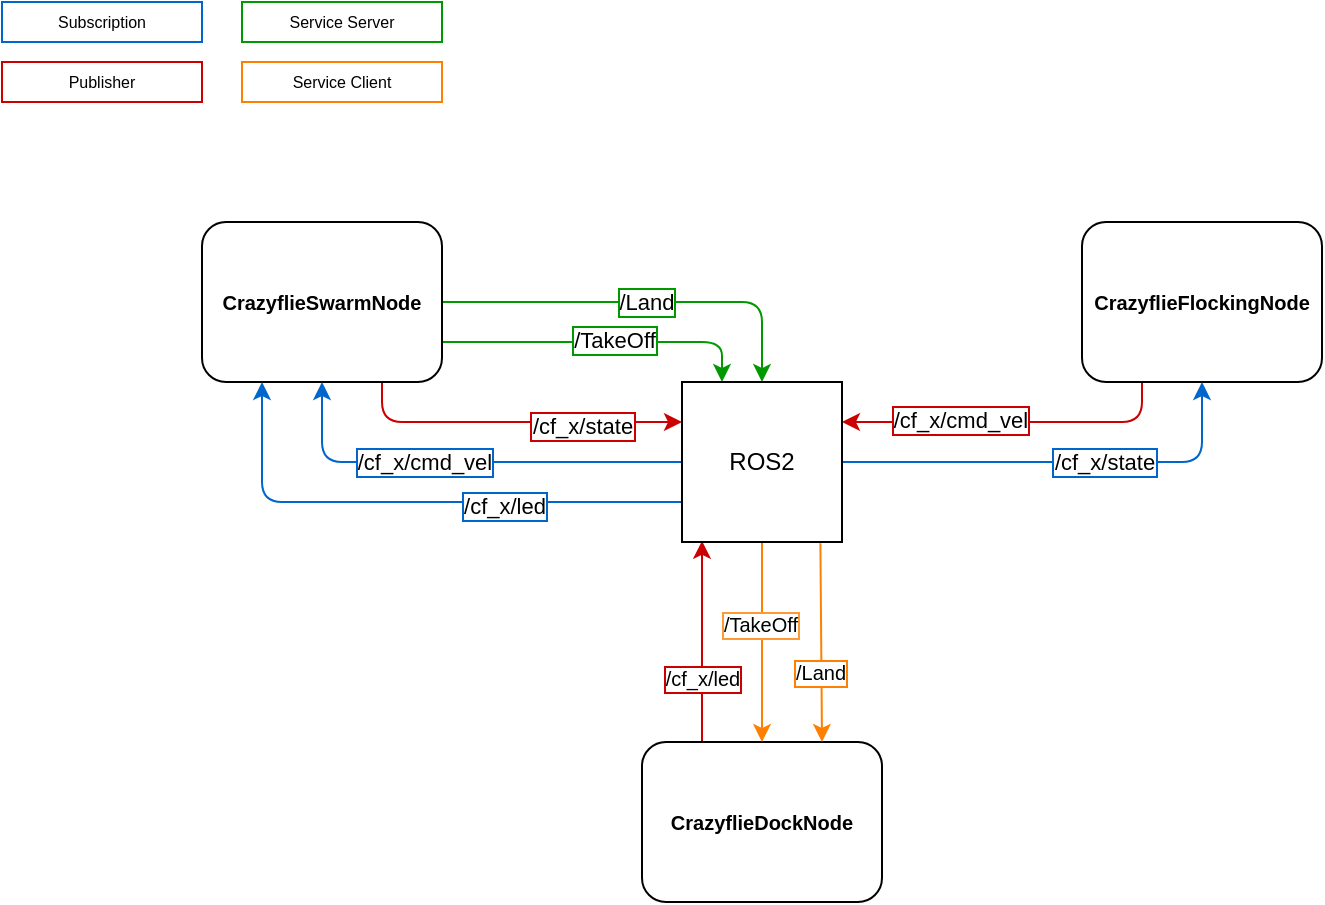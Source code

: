 <mxfile>
    <diagram id="ehu6rgydyjzopbQ6WMTZ" name="Communication - ROS2">
        <mxGraphModel dx="1014" dy="483" grid="1" gridSize="10" guides="1" tooltips="1" connect="1" arrows="1" fold="1" page="1" pageScale="1" pageWidth="850" pageHeight="1100" math="0" shadow="0">
            <root>
                <mxCell id="0"/>
                <mxCell id="1" parent="0"/>
                <mxCell id="13" style="edgeStyle=none;html=1;exitX=0.75;exitY=1;exitDx=0;exitDy=0;entryX=0;entryY=0.25;entryDx=0;entryDy=0;fillColor=#f8cecc;strokeColor=#CC0000;" edge="1" parent="1" source="3" target="12">
                    <mxGeometry relative="1" as="geometry">
                        <Array as="points">
                            <mxPoint x="210" y="220"/>
                        </Array>
                    </mxGeometry>
                </mxCell>
                <mxCell id="14" value="/cf_x/state" style="edgeLabel;html=1;align=center;verticalAlign=middle;resizable=0;points=[];labelBorderColor=#CC0000;spacingTop=0;spacingLeft=0;spacingBottom=0;spacing=0;" vertex="1" connectable="0" parent="13">
                    <mxGeometry x="0.256" y="-2" relative="1" as="geometry">
                        <mxPoint x="13" as="offset"/>
                    </mxGeometry>
                </mxCell>
                <mxCell id="19" style="edgeStyle=none;html=1;exitX=1;exitY=0.75;exitDx=0;exitDy=0;entryX=0.25;entryY=0;entryDx=0;entryDy=0;strokeColor=#009900;" edge="1" parent="1" source="3" target="12">
                    <mxGeometry relative="1" as="geometry">
                        <Array as="points">
                            <mxPoint x="380" y="180"/>
                        </Array>
                    </mxGeometry>
                </mxCell>
                <mxCell id="20" value="/TakeOff" style="edgeLabel;html=1;align=center;verticalAlign=middle;resizable=0;points=[];labelBorderColor=#009900;" vertex="1" connectable="0" parent="19">
                    <mxGeometry x="0.067" y="1" relative="1" as="geometry">
                        <mxPoint as="offset"/>
                    </mxGeometry>
                </mxCell>
                <mxCell id="21" style="edgeStyle=none;html=1;exitX=1;exitY=0.5;exitDx=0;exitDy=0;entryX=0.5;entryY=0;entryDx=0;entryDy=0;strokeColor=#009900;" edge="1" parent="1" source="3" target="12">
                    <mxGeometry relative="1" as="geometry">
                        <Array as="points">
                            <mxPoint x="400" y="160"/>
                        </Array>
                    </mxGeometry>
                </mxCell>
                <mxCell id="22" value="/Land" style="edgeLabel;html=1;align=center;verticalAlign=middle;resizable=0;points=[];labelBorderColor=#009900;" vertex="1" connectable="0" parent="21">
                    <mxGeometry x="0.02" relative="1" as="geometry">
                        <mxPoint as="offset"/>
                    </mxGeometry>
                </mxCell>
                <mxCell id="3" value="&lt;font style=&quot;font-size: 10px;&quot;&gt;&lt;b&gt;CrazyflieSwarmNode&lt;/b&gt;&lt;/font&gt;" style="rounded=1;whiteSpace=wrap;html=1;" vertex="1" parent="1">
                    <mxGeometry x="120" y="120" width="120" height="80" as="geometry"/>
                </mxCell>
                <mxCell id="29" style="edgeStyle=none;html=1;exitX=0.25;exitY=0;exitDx=0;exitDy=0;entryX=0.125;entryY=0.993;entryDx=0;entryDy=0;strokeColor=#CC0000;fontSize=10;entryPerimeter=0;" edge="1" parent="1" source="4" target="12">
                    <mxGeometry relative="1" as="geometry">
                        <Array as="points"/>
                    </mxGeometry>
                </mxCell>
                <mxCell id="30" value="/cf_x/led" style="edgeLabel;html=1;align=center;verticalAlign=middle;resizable=0;points=[];fontSize=10;labelBorderColor=#CC0000;" vertex="1" connectable="0" parent="29">
                    <mxGeometry x="-0.36" y="-1" relative="1" as="geometry">
                        <mxPoint x="-1" as="offset"/>
                    </mxGeometry>
                </mxCell>
                <mxCell id="4" value="&lt;font style=&quot;font-size: 10px;&quot;&gt;&lt;b&gt;CrazyflieDockNode&lt;/b&gt;&lt;/font&gt;" style="rounded=1;whiteSpace=wrap;html=1;" vertex="1" parent="1">
                    <mxGeometry x="340" y="380" width="120" height="80" as="geometry"/>
                </mxCell>
                <mxCell id="23" style="edgeStyle=none;html=1;entryX=1;entryY=0.25;entryDx=0;entryDy=0;strokeColor=#CC0000;exitX=0.25;exitY=1;exitDx=0;exitDy=0;" edge="1" parent="1" source="5" target="12">
                    <mxGeometry relative="1" as="geometry">
                        <Array as="points">
                            <mxPoint x="590" y="220"/>
                        </Array>
                    </mxGeometry>
                </mxCell>
                <mxCell id="24" value="/cf_x/cmd_vel" style="edgeLabel;html=1;align=center;verticalAlign=middle;resizable=0;points=[];labelBorderColor=#CC0000;" vertex="1" connectable="0" parent="23">
                    <mxGeometry x="0.415" y="-1" relative="1" as="geometry">
                        <mxPoint x="9" as="offset"/>
                    </mxGeometry>
                </mxCell>
                <mxCell id="5" value="&lt;font style=&quot;font-size: 10px;&quot;&gt;&lt;b&gt;CrazyflieFlockingNode&lt;/b&gt;&lt;/font&gt;" style="rounded=1;whiteSpace=wrap;html=1;" vertex="1" parent="1">
                    <mxGeometry x="560" y="120" width="120" height="80" as="geometry"/>
                </mxCell>
                <mxCell id="15" style="edgeStyle=none;html=1;exitX=0;exitY=0.5;exitDx=0;exitDy=0;entryX=0.5;entryY=1;entryDx=0;entryDy=0;fillColor=#dae8fc;strokeColor=#0066CC;" edge="1" parent="1" source="12" target="3">
                    <mxGeometry relative="1" as="geometry">
                        <mxPoint x="180" y="310" as="targetPoint"/>
                        <Array as="points">
                            <mxPoint x="180" y="240"/>
                        </Array>
                    </mxGeometry>
                </mxCell>
                <mxCell id="16" value="/cf_x/cmd_vel" style="edgeLabel;html=1;align=center;verticalAlign=middle;resizable=0;points=[];labelBorderColor=#0066CC;spacingBottom=0;" vertex="1" connectable="0" parent="15">
                    <mxGeometry x="0.321" y="1" relative="1" as="geometry">
                        <mxPoint x="16" y="-1" as="offset"/>
                    </mxGeometry>
                </mxCell>
                <mxCell id="17" style="edgeStyle=none;html=1;exitX=0;exitY=0.75;exitDx=0;exitDy=0;entryX=0.25;entryY=1;entryDx=0;entryDy=0;fillColor=#dae8fc;strokeColor=#0066CC;" edge="1" parent="1" source="12" target="3">
                    <mxGeometry relative="1" as="geometry">
                        <mxPoint x="140" y="200" as="targetPoint"/>
                        <Array as="points">
                            <mxPoint x="150" y="260"/>
                        </Array>
                    </mxGeometry>
                </mxCell>
                <mxCell id="18" value="/cf_x/led" style="edgeLabel;html=1;align=center;verticalAlign=middle;resizable=0;points=[];labelBorderColor=#0066CC;spacingBottom=0;" vertex="1" connectable="0" parent="17">
                    <mxGeometry x="-0.342" y="2" relative="1" as="geometry">
                        <mxPoint as="offset"/>
                    </mxGeometry>
                </mxCell>
                <mxCell id="26" style="edgeStyle=none;html=1;exitX=1;exitY=0.5;exitDx=0;exitDy=0;strokeColor=#0066CC;entryX=0.5;entryY=1;entryDx=0;entryDy=0;" edge="1" parent="1" source="12" target="5">
                    <mxGeometry relative="1" as="geometry">
                        <mxPoint x="630" y="210" as="targetPoint"/>
                        <Array as="points">
                            <mxPoint x="620" y="240"/>
                        </Array>
                    </mxGeometry>
                </mxCell>
                <mxCell id="28" value="/cf_x/state" style="edgeLabel;html=1;align=center;verticalAlign=middle;resizable=0;points=[];labelBorderColor=#0066CC;" vertex="1" connectable="0" parent="26">
                    <mxGeometry x="0.19" relative="1" as="geometry">
                        <mxPoint as="offset"/>
                    </mxGeometry>
                </mxCell>
                <mxCell id="32" style="edgeStyle=none;html=1;entryX=0.5;entryY=0;entryDx=0;entryDy=0;strokeColor=#FF8000;fontSize=10;fontColor=#000000;" edge="1" parent="1" source="12" target="4">
                    <mxGeometry relative="1" as="geometry"/>
                </mxCell>
                <mxCell id="33" value="/TakeOff" style="edgeLabel;html=1;align=center;verticalAlign=middle;resizable=0;points=[];fontSize=10;fontColor=#000000;labelBorderColor=#FF9933;" vertex="1" connectable="0" parent="32">
                    <mxGeometry x="-0.188" y="-1" relative="1" as="geometry">
                        <mxPoint as="offset"/>
                    </mxGeometry>
                </mxCell>
                <mxCell id="34" style="edgeStyle=none;html=1;exitX=0.865;exitY=1.008;exitDx=0;exitDy=0;entryX=0.75;entryY=0;entryDx=0;entryDy=0;strokeColor=#FF8000;fontSize=10;fontColor=#000000;exitPerimeter=0;" edge="1" parent="1" source="12" target="4">
                    <mxGeometry relative="1" as="geometry"/>
                </mxCell>
                <mxCell id="35" value="/Land" style="edgeLabel;html=1;align=center;verticalAlign=middle;resizable=0;points=[];fontSize=10;fontColor=#000000;labelBorderColor=#FF8000;" vertex="1" connectable="0" parent="34">
                    <mxGeometry x="0.303" y="-1" relative="1" as="geometry">
                        <mxPoint as="offset"/>
                    </mxGeometry>
                </mxCell>
                <mxCell id="12" value="ROS2" style="rounded=0;whiteSpace=wrap;html=1;" vertex="1" parent="1">
                    <mxGeometry x="360" y="200" width="80" height="80" as="geometry"/>
                </mxCell>
                <mxCell id="39" value="&lt;font color=&quot;#000000&quot;&gt;Subscription&lt;/font&gt;" style="rounded=0;whiteSpace=wrap;html=1;labelBorderColor=none;strokeColor=#0066CC;fontSize=8;fontColor=#0066CC;fillColor=none;" vertex="1" parent="1">
                    <mxGeometry x="20" y="10" width="100" height="20" as="geometry"/>
                </mxCell>
                <mxCell id="40" value="&lt;font color=&quot;#000000&quot;&gt;Publisher&lt;/font&gt;" style="rounded=0;whiteSpace=wrap;html=1;labelBorderColor=none;strokeColor=#CC0000;fontSize=8;fontColor=#0066CC;fillColor=none;" vertex="1" parent="1">
                    <mxGeometry x="20" y="40" width="100" height="20" as="geometry"/>
                </mxCell>
                <mxCell id="41" value="&lt;font color=&quot;#000000&quot;&gt;Service Server&lt;/font&gt;" style="rounded=0;whiteSpace=wrap;html=1;labelBorderColor=none;strokeColor=#009900;fontSize=8;fontColor=#0066CC;fillColor=none;" vertex="1" parent="1">
                    <mxGeometry x="140" y="10" width="100" height="20" as="geometry"/>
                </mxCell>
                <mxCell id="42" value="&lt;font color=&quot;#000000&quot;&gt;Service Client&lt;/font&gt;" style="rounded=0;whiteSpace=wrap;html=1;labelBorderColor=none;strokeColor=#FF8000;fontSize=8;fontColor=#0066CC;fillColor=none;" vertex="1" parent="1">
                    <mxGeometry x="140" y="40" width="100" height="20" as="geometry"/>
                </mxCell>
            </root>
        </mxGraphModel>
    </diagram>
</mxfile>